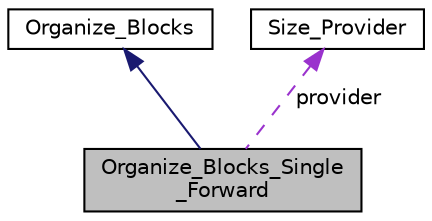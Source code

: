 digraph "Organize_Blocks_Single_Forward"
{
  edge [fontname="Helvetica",fontsize="10",labelfontname="Helvetica",labelfontsize="10"];
  node [fontname="Helvetica",fontsize="10",shape=record];
  Node1 [label="Organize_Blocks_Single\l_Forward",height=0.2,width=0.4,color="black", fillcolor="grey75", style="filled", fontcolor="black"];
  Node2 -> Node1 [dir="back",color="midnightblue",fontsize="10",style="solid",fontname="Helvetica"];
  Node2 [label="Organize_Blocks",height=0.2,width=0.4,color="black", fillcolor="white", style="filled",URL="$classOrganize__Blocks.html"];
  Node3 -> Node1 [dir="back",color="darkorchid3",fontsize="10",style="dashed",label=" provider" ,fontname="Helvetica"];
  Node3 [label="Size_Provider",height=0.2,width=0.4,color="black", fillcolor="white", style="filled",URL="$classSize__Provider.html"];
}
